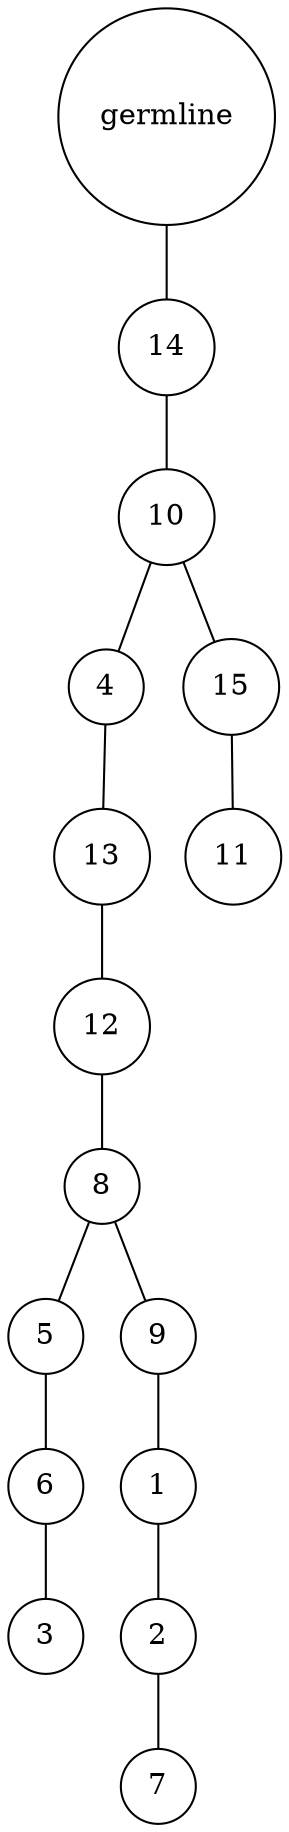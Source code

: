 graph {
	rankdir=UD;
	splines=line;
	node [shape=circle]
	"0x7fba7e291e50" [label="germline"];
	"0x7fba7e291e80" [label="14"];
	"0x7fba7e291e50" -- "0x7fba7e291e80" ;
	"0x7fba7e291eb0" [label="10"];
	"0x7fba7e291e80" -- "0x7fba7e291eb0" ;
	"0x7fba7e291ee0" [label="4"];
	"0x7fba7e291eb0" -- "0x7fba7e291ee0" ;
	"0x7fba7e291f10" [label="13"];
	"0x7fba7e291ee0" -- "0x7fba7e291f10" ;
	"0x7fba7e291f40" [label="12"];
	"0x7fba7e291f10" -- "0x7fba7e291f40" ;
	"0x7fba7e291f70" [label="8"];
	"0x7fba7e291f40" -- "0x7fba7e291f70" ;
	"0x7fba7e291fa0" [label="5"];
	"0x7fba7e291f70" -- "0x7fba7e291fa0" ;
	"0x7fba7e291fd0" [label="6"];
	"0x7fba7e291fa0" -- "0x7fba7e291fd0" ;
	"0x7fbaa8ea3040" [label="3"];
	"0x7fba7e291fd0" -- "0x7fbaa8ea3040" ;
	"0x7fbaa8ea3070" [label="9"];
	"0x7fba7e291f70" -- "0x7fbaa8ea3070" ;
	"0x7fbaa8ea30a0" [label="1"];
	"0x7fbaa8ea3070" -- "0x7fbaa8ea30a0" ;
	"0x7fbaa8ea30d0" [label="2"];
	"0x7fbaa8ea30a0" -- "0x7fbaa8ea30d0" ;
	"0x7fbaa8ea3100" [label="7"];
	"0x7fbaa8ea30d0" -- "0x7fbaa8ea3100" ;
	"0x7fbaa8ea3130" [label="15"];
	"0x7fba7e291eb0" -- "0x7fbaa8ea3130" ;
	"0x7fbaa8ea3160" [label="11"];
	"0x7fbaa8ea3130" -- "0x7fbaa8ea3160" ;
}
